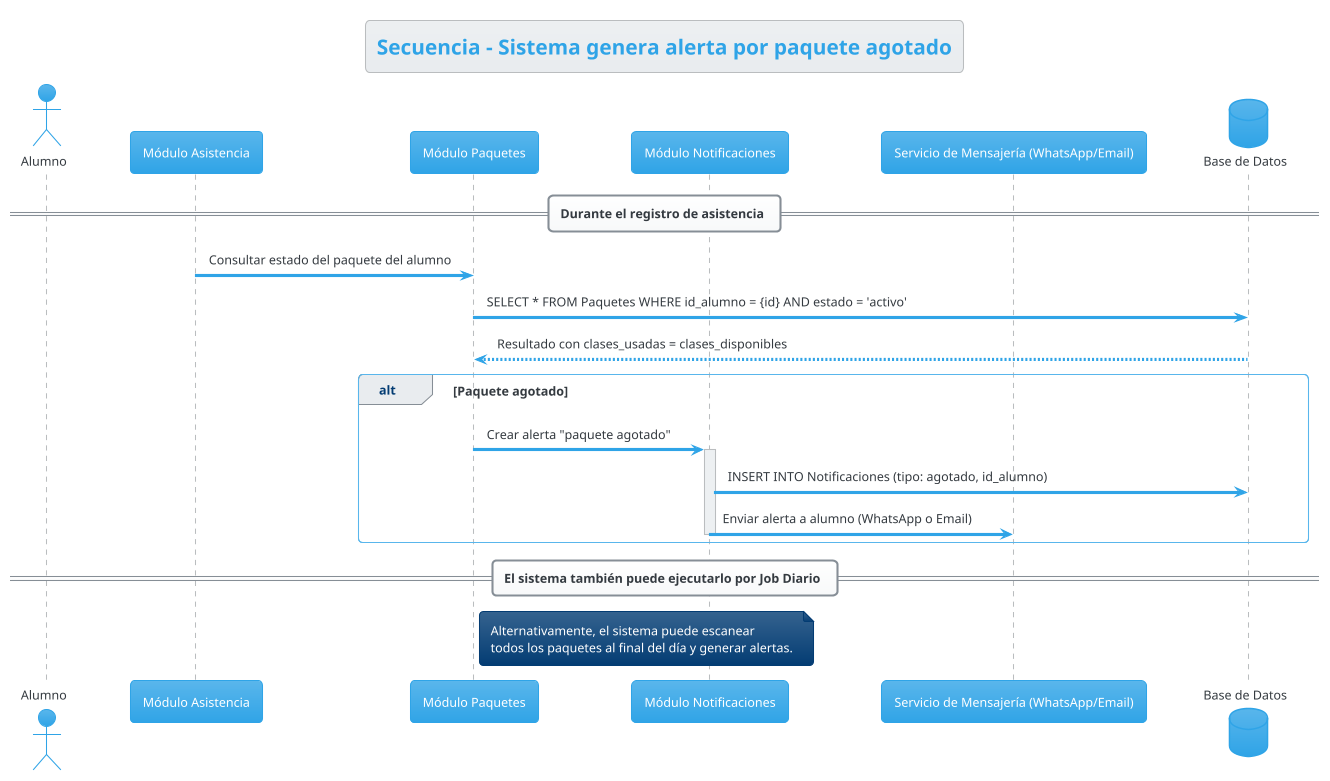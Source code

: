 @startuml S_SYS02_GenerarAlertaPaqueteAgotado
!theme cerulean
skinparam linetype ortho

title Secuencia - Sistema genera alerta por paquete agotado

actor "Alumno" as AL
participant "Módulo Asistencia" as AS
participant "Módulo Paquetes" as PK
participant "Módulo Notificaciones" as NOTI
participant "Servicio de Mensajería (WhatsApp/Email)" as MSG
database "Base de Datos" as DB

== Durante el registro de asistencia ==
AS -> PK : Consultar estado del paquete del alumno
PK -> DB : SELECT * FROM Paquetes WHERE id_alumno = {id} AND estado = 'activo'
DB --> PK : Resultado con clases_usadas = clases_disponibles

alt Paquete agotado
    PK -> NOTI : Crear alerta "paquete agotado"
    activate NOTI

    NOTI -> DB : INSERT INTO Notificaciones (tipo: agotado, id_alumno)
    NOTI -> MSG : Enviar alerta a alumno (WhatsApp o Email)
    deactivate NOTI
end

== El sistema también puede ejecutarlo por Job Diario ==
note right of PK
  Alternativamente, el sistema puede escanear
  todos los paquetes al final del día y generar alertas.
end note

@enduml
